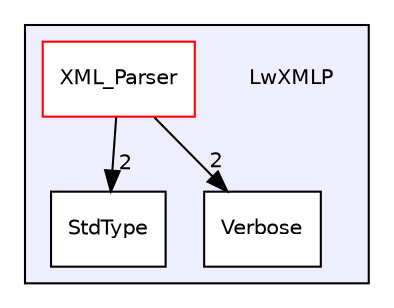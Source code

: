 digraph "LwXMLP" {
  compound=true
  node [ fontsize="10", fontname="Helvetica"];
  edge [ labelfontsize="10", labelfontname="Helvetica"];
  subgraph clusterdir_96e336c3c6e7cff8ac7fc49ddb494e69 {
    graph [ bgcolor="#eeeeff", pencolor="black", label="" URL="dir_96e336c3c6e7cff8ac7fc49ddb494e69.html"];
    dir_96e336c3c6e7cff8ac7fc49ddb494e69 [shape=plaintext label="LwXMLP"];
    dir_302a6c1e39f497f2400c4a31eb09d54e [shape=box label="StdType" color="black" fillcolor="white" style="filled" URL="dir_302a6c1e39f497f2400c4a31eb09d54e.html"];
    dir_ebd86065482a4d0dafa6096767bfb3e0 [shape=box label="Verbose" color="black" fillcolor="white" style="filled" URL="dir_ebd86065482a4d0dafa6096767bfb3e0.html"];
    dir_8095c46b9976772c7fc6dc946e45dc36 [shape=box label="XML_Parser" color="red" fillcolor="white" style="filled" URL="dir_8095c46b9976772c7fc6dc946e45dc36.html"];
  }
  dir_8095c46b9976772c7fc6dc946e45dc36->dir_ebd86065482a4d0dafa6096767bfb3e0 [headlabel="2", labeldistance=1.5 headhref="dir_000001_000005.html"];
  dir_8095c46b9976772c7fc6dc946e45dc36->dir_302a6c1e39f497f2400c4a31eb09d54e [headlabel="2", labeldistance=1.5 headhref="dir_000001_000004.html"];
}
